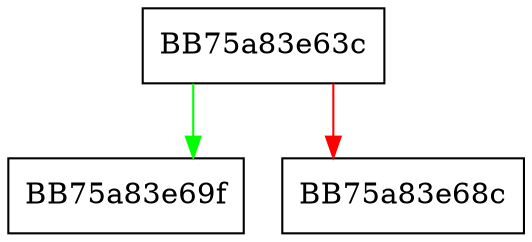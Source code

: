 digraph MpThreatItem {
  node [shape="box"];
  graph [splines=ortho];
  BB75a83e63c -> BB75a83e69f [color="green"];
  BB75a83e63c -> BB75a83e68c [color="red"];
}